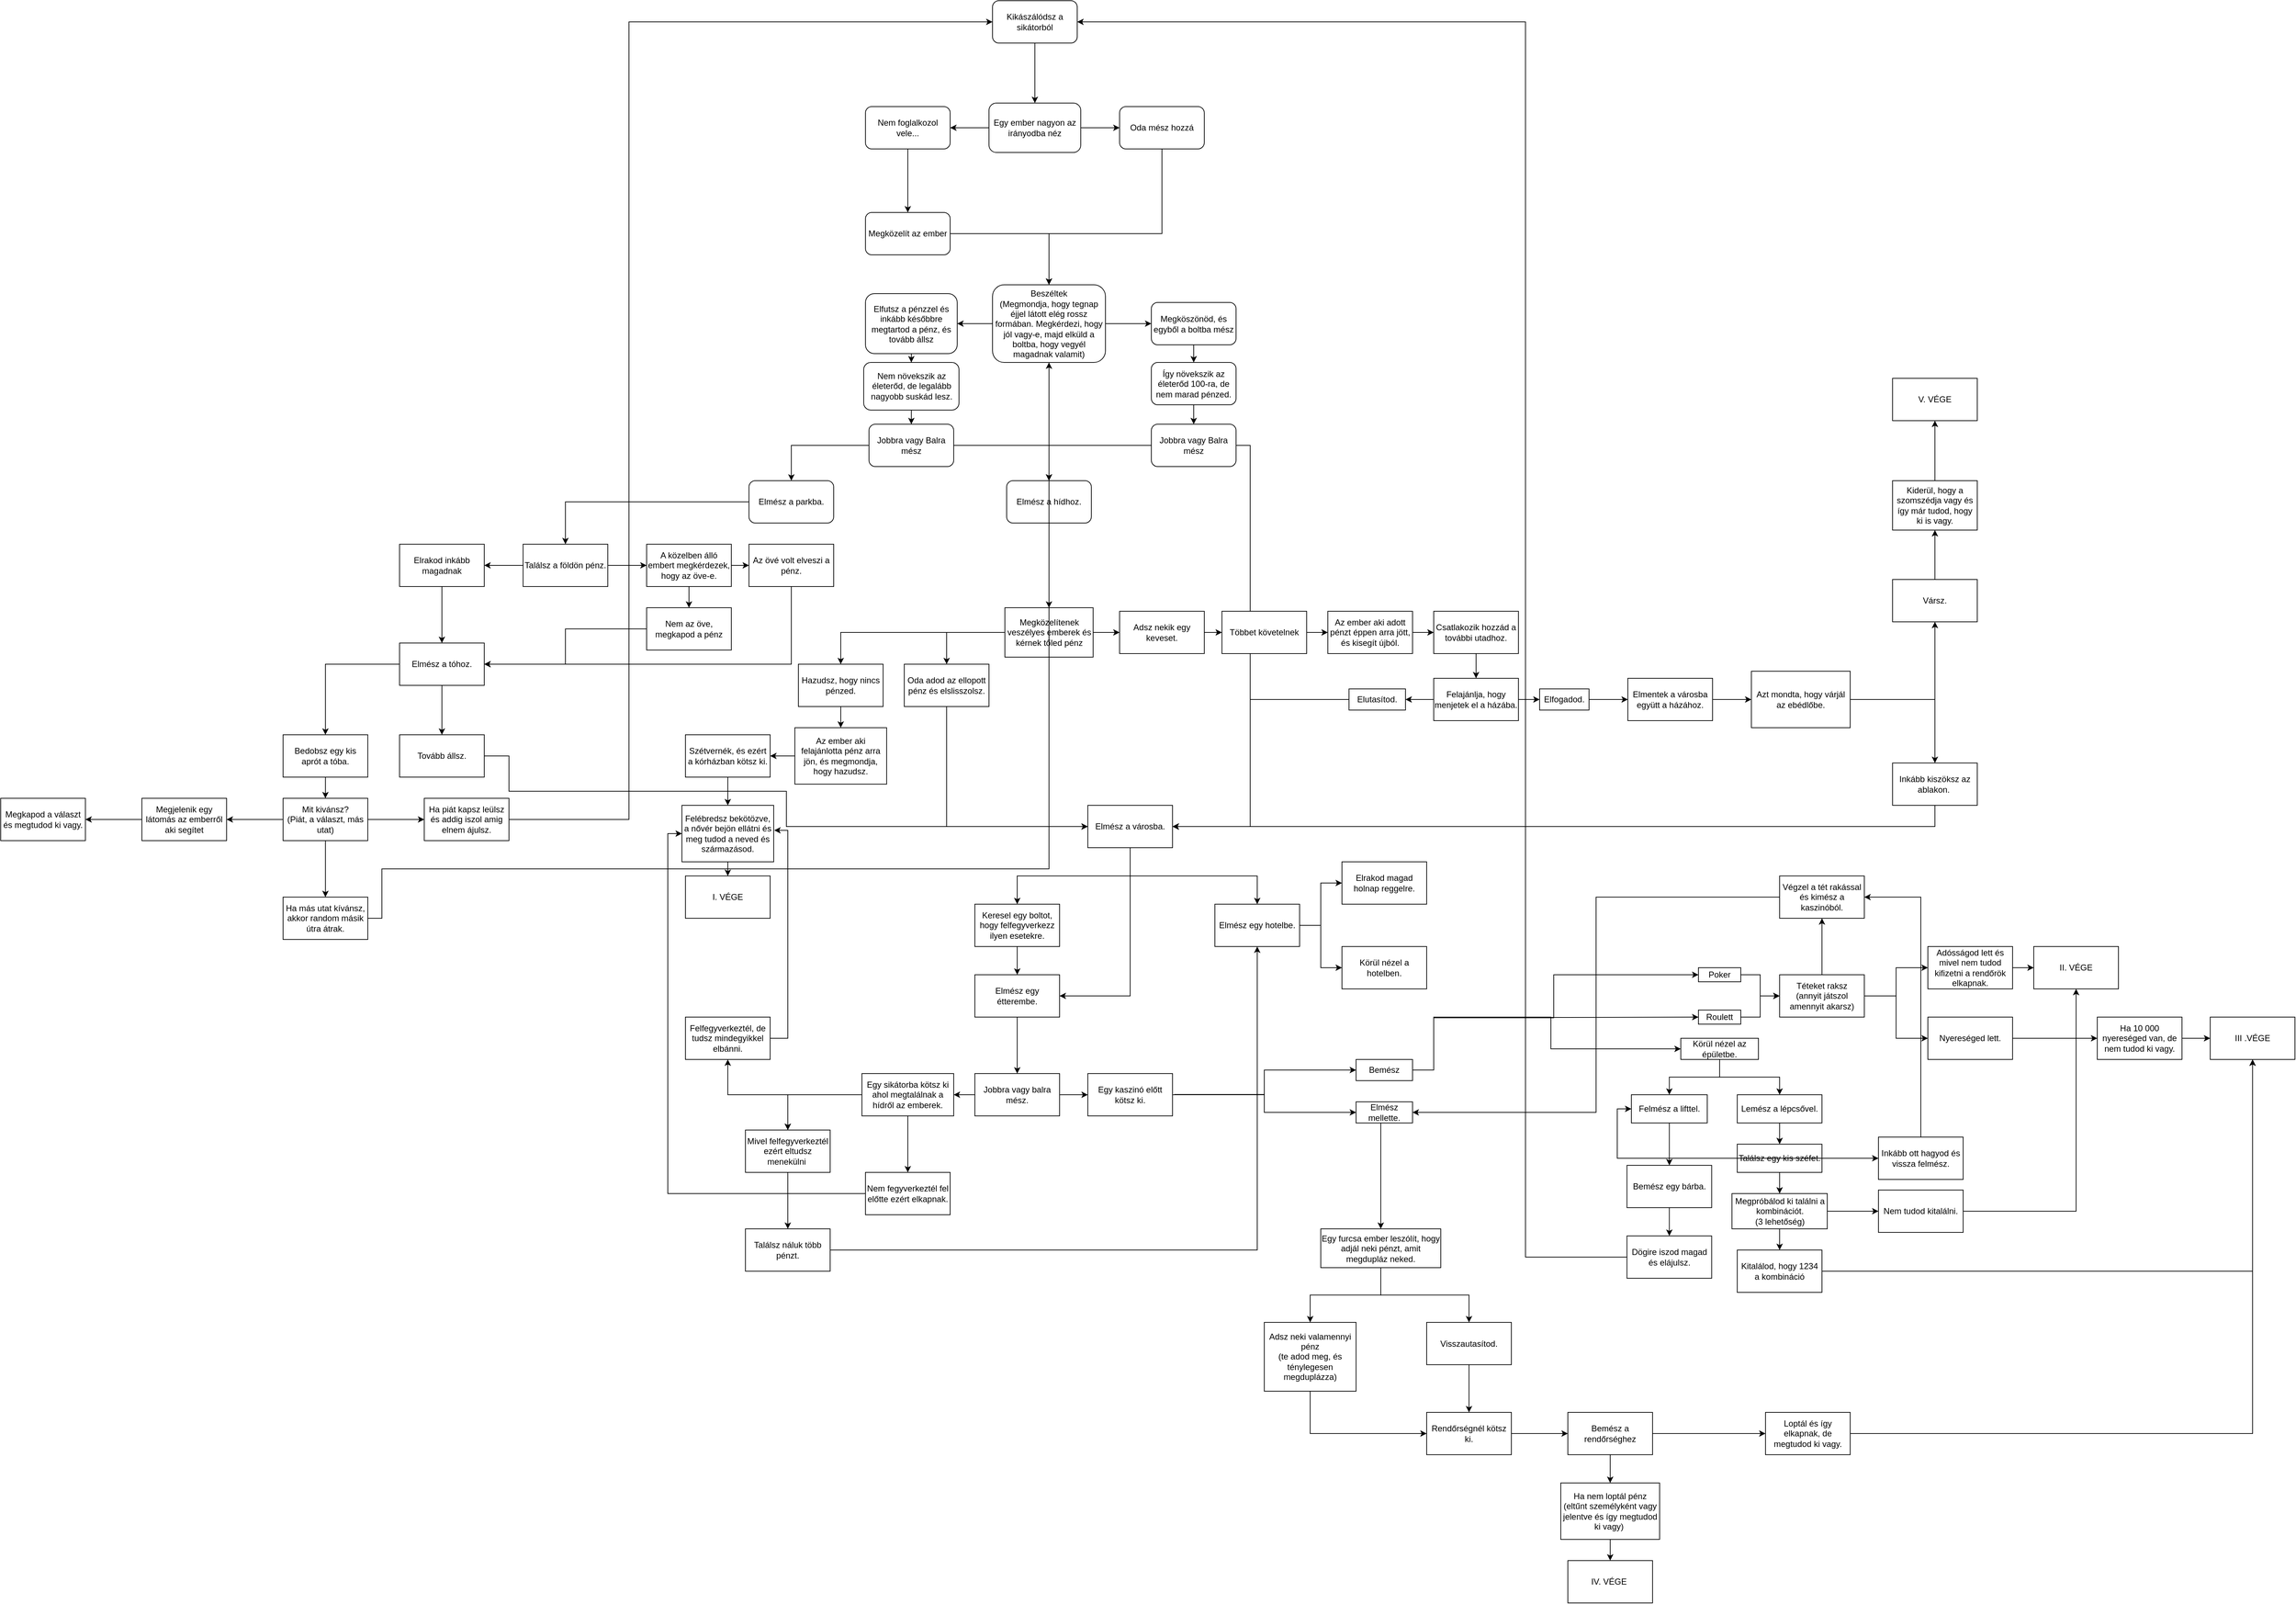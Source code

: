 <mxfile version="22.0.5" type="device">
  <diagram name="1 oldal" id="aO040an8WPxSiDpJnwPP">
    <mxGraphModel dx="2358" dy="975" grid="1" gridSize="10" guides="1" tooltips="1" connect="1" arrows="1" fold="1" page="1" pageScale="1" pageWidth="10000" pageHeight="10000" math="0" shadow="0">
      <root>
        <mxCell id="0" />
        <mxCell id="1" parent="0" />
        <mxCell id="iGLvWWdYhNniaDWui6tA-7" value="" style="edgeStyle=orthogonalEdgeStyle;rounded=0;orthogonalLoop=1;jettySize=auto;html=1;" parent="1" source="iGLvWWdYhNniaDWui6tA-1" target="iGLvWWdYhNniaDWui6tA-6" edge="1">
          <mxGeometry relative="1" as="geometry" />
        </mxCell>
        <mxCell id="iGLvWWdYhNniaDWui6tA-1" value="Kikászálódsz a sikátorból" style="rounded=1;whiteSpace=wrap;html=1;" parent="1" vertex="1">
          <mxGeometry x="2395" y="80" width="120" height="60" as="geometry" />
        </mxCell>
        <mxCell id="iGLvWWdYhNniaDWui6tA-9" value="" style="edgeStyle=orthogonalEdgeStyle;rounded=0;orthogonalLoop=1;jettySize=auto;html=1;" parent="1" source="iGLvWWdYhNniaDWui6tA-6" target="iGLvWWdYhNniaDWui6tA-8" edge="1">
          <mxGeometry relative="1" as="geometry" />
        </mxCell>
        <mxCell id="iGLvWWdYhNniaDWui6tA-11" value="" style="edgeStyle=orthogonalEdgeStyle;rounded=0;orthogonalLoop=1;jettySize=auto;html=1;" parent="1" source="iGLvWWdYhNniaDWui6tA-6" target="iGLvWWdYhNniaDWui6tA-10" edge="1">
          <mxGeometry relative="1" as="geometry" />
        </mxCell>
        <mxCell id="iGLvWWdYhNniaDWui6tA-6" value="Egy ember nagyon az irányodba néz" style="rounded=1;whiteSpace=wrap;html=1;" parent="1" vertex="1">
          <mxGeometry x="2390" y="225" width="130" height="70" as="geometry" />
        </mxCell>
        <mxCell id="iGLvWWdYhNniaDWui6tA-17" value="" style="edgeStyle=orthogonalEdgeStyle;rounded=0;orthogonalLoop=1;jettySize=auto;html=1;exitX=0.5;exitY=1;exitDx=0;exitDy=0;" parent="1" source="iGLvWWdYhNniaDWui6tA-8" target="iGLvWWdYhNniaDWui6tA-12" edge="1">
          <mxGeometry relative="1" as="geometry">
            <Array as="points">
              <mxPoint x="2635" y="410" />
              <mxPoint x="2475" y="410" />
            </Array>
          </mxGeometry>
        </mxCell>
        <mxCell id="iGLvWWdYhNniaDWui6tA-8" value="Oda mész hozzá" style="rounded=1;whiteSpace=wrap;html=1;" parent="1" vertex="1">
          <mxGeometry x="2575" y="230" width="120" height="60" as="geometry" />
        </mxCell>
        <mxCell id="iGLvWWdYhNniaDWui6tA-16" value="" style="edgeStyle=orthogonalEdgeStyle;rounded=0;orthogonalLoop=1;jettySize=auto;html=1;" parent="1" source="iGLvWWdYhNniaDWui6tA-10" target="iGLvWWdYhNniaDWui6tA-15" edge="1">
          <mxGeometry relative="1" as="geometry" />
        </mxCell>
        <mxCell id="iGLvWWdYhNniaDWui6tA-10" value="Nem foglalkozol vele..." style="rounded=1;whiteSpace=wrap;html=1;" parent="1" vertex="1">
          <mxGeometry x="2215" y="230" width="120" height="60" as="geometry" />
        </mxCell>
        <mxCell id="iGLvWWdYhNniaDWui6tA-21" value="" style="edgeStyle=orthogonalEdgeStyle;rounded=0;orthogonalLoop=1;jettySize=auto;html=1;" parent="1" source="iGLvWWdYhNniaDWui6tA-12" target="iGLvWWdYhNniaDWui6tA-20" edge="1">
          <mxGeometry relative="1" as="geometry" />
        </mxCell>
        <mxCell id="iGLvWWdYhNniaDWui6tA-23" value="" style="edgeStyle=orthogonalEdgeStyle;rounded=0;orthogonalLoop=1;jettySize=auto;html=1;" parent="1" source="iGLvWWdYhNniaDWui6tA-12" target="iGLvWWdYhNniaDWui6tA-22" edge="1">
          <mxGeometry relative="1" as="geometry" />
        </mxCell>
        <mxCell id="iGLvWWdYhNniaDWui6tA-12" value="Beszéltek&lt;br&gt;(Megmondja, hogy tegnap éjjel látott elég rossz formában. Megkérdezi, hogy jól vagy-e, majd elküld a boltba, hogy vegyél magadnak valamit)" style="rounded=1;whiteSpace=wrap;html=1;" parent="1" vertex="1">
          <mxGeometry x="2395" y="482.5" width="160" height="110" as="geometry" />
        </mxCell>
        <mxCell id="iGLvWWdYhNniaDWui6tA-18" style="edgeStyle=orthogonalEdgeStyle;rounded=0;orthogonalLoop=1;jettySize=auto;html=1;entryX=0.5;entryY=0;entryDx=0;entryDy=0;" parent="1" source="iGLvWWdYhNniaDWui6tA-15" target="iGLvWWdYhNniaDWui6tA-12" edge="1">
          <mxGeometry relative="1" as="geometry" />
        </mxCell>
        <mxCell id="iGLvWWdYhNniaDWui6tA-15" value="Megközelít az ember" style="rounded=1;whiteSpace=wrap;html=1;" parent="1" vertex="1">
          <mxGeometry x="2215" y="380" width="120" height="60" as="geometry" />
        </mxCell>
        <mxCell id="iGLvWWdYhNniaDWui6tA-25" value="" style="edgeStyle=orthogonalEdgeStyle;rounded=0;orthogonalLoop=1;jettySize=auto;html=1;" parent="1" source="iGLvWWdYhNniaDWui6tA-20" target="iGLvWWdYhNniaDWui6tA-24" edge="1">
          <mxGeometry relative="1" as="geometry" />
        </mxCell>
        <mxCell id="iGLvWWdYhNniaDWui6tA-20" value="Megköszönöd, és egyből a boltba mész" style="whiteSpace=wrap;html=1;rounded=1;" parent="1" vertex="1">
          <mxGeometry x="2620" y="507.5" width="120" height="60" as="geometry" />
        </mxCell>
        <mxCell id="iGLvWWdYhNniaDWui6tA-29" value="" style="edgeStyle=orthogonalEdgeStyle;rounded=0;orthogonalLoop=1;jettySize=auto;html=1;" parent="1" source="iGLvWWdYhNniaDWui6tA-22" target="iGLvWWdYhNniaDWui6tA-28" edge="1">
          <mxGeometry relative="1" as="geometry" />
        </mxCell>
        <mxCell id="iGLvWWdYhNniaDWui6tA-22" value="Elfutsz a pénzzel és inkább későbbre megtartod a pénz, és tovább állsz" style="whiteSpace=wrap;html=1;rounded=1;" parent="1" vertex="1">
          <mxGeometry x="2215" y="495" width="130" height="85" as="geometry" />
        </mxCell>
        <mxCell id="iGLvWWdYhNniaDWui6tA-33" value="" style="edgeStyle=orthogonalEdgeStyle;rounded=0;orthogonalLoop=1;jettySize=auto;html=1;exitX=0;exitY=0.5;exitDx=0;exitDy=0;" parent="1" source="iGLvWWdYhNniaDWui6tA-61" target="iGLvWWdYhNniaDWui6tA-55" edge="1">
          <mxGeometry relative="1" as="geometry">
            <mxPoint x="2665.0" y="775" as="targetPoint" />
          </mxGeometry>
        </mxCell>
        <mxCell id="iGLvWWdYhNniaDWui6tA-60" value="" style="edgeStyle=orthogonalEdgeStyle;rounded=0;orthogonalLoop=1;jettySize=auto;html=1;exitX=1;exitY=0.5;exitDx=0;exitDy=0;entryX=1;entryY=0.5;entryDx=0;entryDy=0;" parent="1" source="iGLvWWdYhNniaDWui6tA-61" target="iGLvWWdYhNniaDWui6tA-80" edge="1">
          <mxGeometry relative="1" as="geometry">
            <mxPoint x="2860" y="760" as="targetPoint" />
          </mxGeometry>
        </mxCell>
        <mxCell id="iGLvWWdYhNniaDWui6tA-62" value="" style="edgeStyle=orthogonalEdgeStyle;rounded=0;orthogonalLoop=1;jettySize=auto;html=1;" parent="1" source="iGLvWWdYhNniaDWui6tA-24" target="iGLvWWdYhNniaDWui6tA-61" edge="1">
          <mxGeometry relative="1" as="geometry" />
        </mxCell>
        <mxCell id="iGLvWWdYhNniaDWui6tA-24" value="Így növekszik az életerőd 100-ra, de nem marad pénzed." style="whiteSpace=wrap;html=1;rounded=1;" parent="1" vertex="1">
          <mxGeometry x="2620" y="592.5" width="120" height="60" as="geometry" />
        </mxCell>
        <mxCell id="iGLvWWdYhNniaDWui6tA-46" value="" style="edgeStyle=orthogonalEdgeStyle;rounded=0;orthogonalLoop=1;jettySize=auto;html=1;exitX=0;exitY=0.5;exitDx=0;exitDy=0;" parent="1" source="iGLvWWdYhNniaDWui6tA-63" target="iGLvWWdYhNniaDWui6tA-45" edge="1">
          <mxGeometry relative="1" as="geometry" />
        </mxCell>
        <mxCell id="iGLvWWdYhNniaDWui6tA-56" value="" style="edgeStyle=orthogonalEdgeStyle;rounded=0;orthogonalLoop=1;jettySize=auto;html=1;exitX=1;exitY=0.5;exitDx=0;exitDy=0;" parent="1" source="iGLvWWdYhNniaDWui6tA-63" target="iGLvWWdYhNniaDWui6tA-55" edge="1">
          <mxGeometry relative="1" as="geometry" />
        </mxCell>
        <mxCell id="iGLvWWdYhNniaDWui6tA-64" value="" style="edgeStyle=orthogonalEdgeStyle;rounded=0;orthogonalLoop=1;jettySize=auto;html=1;" parent="1" source="iGLvWWdYhNniaDWui6tA-28" target="iGLvWWdYhNniaDWui6tA-63" edge="1">
          <mxGeometry relative="1" as="geometry" />
        </mxCell>
        <mxCell id="iGLvWWdYhNniaDWui6tA-28" value="Nem növekszik az életerőd, de legalább nagyobb suskád lesz." style="whiteSpace=wrap;html=1;rounded=1;" parent="1" vertex="1">
          <mxGeometry x="2212.5" y="592.5" width="135" height="67.5" as="geometry" />
        </mxCell>
        <mxCell id="iGLvWWdYhNniaDWui6tA-39" value="" style="edgeStyle=orthogonalEdgeStyle;rounded=0;orthogonalLoop=1;jettySize=auto;html=1;" parent="1" source="iGLvWWdYhNniaDWui6tA-36" target="iGLvWWdYhNniaDWui6tA-38" edge="1">
          <mxGeometry relative="1" as="geometry" />
        </mxCell>
        <mxCell id="iGLvWWdYhNniaDWui6tA-41" value="" style="edgeStyle=orthogonalEdgeStyle;rounded=0;orthogonalLoop=1;jettySize=auto;html=1;" parent="1" source="iGLvWWdYhNniaDWui6tA-36" target="iGLvWWdYhNniaDWui6tA-40" edge="1">
          <mxGeometry relative="1" as="geometry" />
        </mxCell>
        <mxCell id="iGLvWWdYhNniaDWui6tA-36" value="Találsz a földön pénz." style="rounded=0;whiteSpace=wrap;html=1;" parent="1" vertex="1">
          <mxGeometry x="1730" y="850" width="120" height="60" as="geometry" />
        </mxCell>
        <mxCell id="iGLvWWdYhNniaDWui6tA-50" value="" style="edgeStyle=orthogonalEdgeStyle;rounded=0;orthogonalLoop=1;jettySize=auto;html=1;" parent="1" source="iGLvWWdYhNniaDWui6tA-38" target="iGLvWWdYhNniaDWui6tA-49" edge="1">
          <mxGeometry relative="1" as="geometry" />
        </mxCell>
        <mxCell id="iGLvWWdYhNniaDWui6tA-52" value="" style="edgeStyle=orthogonalEdgeStyle;rounded=0;orthogonalLoop=1;jettySize=auto;html=1;" parent="1" source="iGLvWWdYhNniaDWui6tA-38" target="iGLvWWdYhNniaDWui6tA-51" edge="1">
          <mxGeometry relative="1" as="geometry" />
        </mxCell>
        <mxCell id="iGLvWWdYhNniaDWui6tA-38" value="A közelben álló embert megkérdezek, hogy az öve-e." style="rounded=0;whiteSpace=wrap;html=1;" parent="1" vertex="1">
          <mxGeometry x="1905" y="850" width="120" height="60" as="geometry" />
        </mxCell>
        <mxCell id="IY1WAJIcZyiLbwqata2a-6" value="" style="edgeStyle=orthogonalEdgeStyle;rounded=0;orthogonalLoop=1;jettySize=auto;html=1;" edge="1" parent="1" source="iGLvWWdYhNniaDWui6tA-40" target="IY1WAJIcZyiLbwqata2a-5">
          <mxGeometry relative="1" as="geometry" />
        </mxCell>
        <mxCell id="iGLvWWdYhNniaDWui6tA-40" value="Elrakod inkább magadnak" style="rounded=0;whiteSpace=wrap;html=1;" parent="1" vertex="1">
          <mxGeometry x="1555" y="850" width="120" height="60" as="geometry" />
        </mxCell>
        <mxCell id="IY1WAJIcZyiLbwqata2a-4" value="" style="edgeStyle=orthogonalEdgeStyle;rounded=0;orthogonalLoop=1;jettySize=auto;html=1;entryX=0.5;entryY=0;entryDx=0;entryDy=0;" edge="1" parent="1" source="iGLvWWdYhNniaDWui6tA-45" target="iGLvWWdYhNniaDWui6tA-36">
          <mxGeometry relative="1" as="geometry">
            <mxPoint x="1970" y="790" as="targetPoint" />
          </mxGeometry>
        </mxCell>
        <mxCell id="iGLvWWdYhNniaDWui6tA-45" value="Elmész a parkba." style="whiteSpace=wrap;html=1;rounded=1;" parent="1" vertex="1">
          <mxGeometry x="2050" y="760" width="120" height="60" as="geometry" />
        </mxCell>
        <mxCell id="IY1WAJIcZyiLbwqata2a-9" value="" style="edgeStyle=orthogonalEdgeStyle;rounded=0;orthogonalLoop=1;jettySize=auto;html=1;" edge="1" parent="1" source="iGLvWWdYhNniaDWui6tA-49" target="IY1WAJIcZyiLbwqata2a-5">
          <mxGeometry relative="1" as="geometry">
            <mxPoint x="1825" y="970.0" as="targetPoint" />
          </mxGeometry>
        </mxCell>
        <mxCell id="iGLvWWdYhNniaDWui6tA-49" value="Nem az öve, megkapod a pénz" style="whiteSpace=wrap;html=1;rounded=0;" parent="1" vertex="1">
          <mxGeometry x="1905" y="940" width="120" height="60" as="geometry" />
        </mxCell>
        <mxCell id="IY1WAJIcZyiLbwqata2a-7" value="" style="edgeStyle=orthogonalEdgeStyle;rounded=0;orthogonalLoop=1;jettySize=auto;html=1;entryX=1;entryY=0.5;entryDx=0;entryDy=0;" edge="1" parent="1" source="iGLvWWdYhNniaDWui6tA-51" target="IY1WAJIcZyiLbwqata2a-5">
          <mxGeometry relative="1" as="geometry">
            <Array as="points">
              <mxPoint x="2110" y="1020" />
            </Array>
          </mxGeometry>
        </mxCell>
        <mxCell id="iGLvWWdYhNniaDWui6tA-51" value="Az övé volt elveszi a pénz." style="whiteSpace=wrap;html=1;rounded=0;" parent="1" vertex="1">
          <mxGeometry x="2050" y="850" width="120" height="60" as="geometry" />
        </mxCell>
        <mxCell id="iGLvWWdYhNniaDWui6tA-55" value="Elmész a hídhoz." style="whiteSpace=wrap;html=1;rounded=1;" parent="1" vertex="1">
          <mxGeometry x="2415" y="760" width="120" height="60" as="geometry" />
        </mxCell>
        <mxCell id="iGLvWWdYhNniaDWui6tA-61" value="Jobbra vagy Balra mész" style="whiteSpace=wrap;html=1;rounded=1;" parent="1" vertex="1">
          <mxGeometry x="2620" y="680" width="120" height="60" as="geometry" />
        </mxCell>
        <mxCell id="iGLvWWdYhNniaDWui6tA-63" value="Jobbra vagy Balra mész" style="whiteSpace=wrap;html=1;rounded=1;" parent="1" vertex="1">
          <mxGeometry x="2220" y="680" width="120" height="60" as="geometry" />
        </mxCell>
        <mxCell id="iGLvWWdYhNniaDWui6tA-69" value="" style="edgeStyle=orthogonalEdgeStyle;rounded=0;orthogonalLoop=1;jettySize=auto;html=1;exitX=0.5;exitY=1;exitDx=0;exitDy=0;" parent="1" source="iGLvWWdYhNniaDWui6tA-55" target="iGLvWWdYhNniaDWui6tA-68" edge="1">
          <mxGeometry relative="1" as="geometry">
            <mxPoint x="2475.0" y="900" as="sourcePoint" />
          </mxGeometry>
        </mxCell>
        <mxCell id="iGLvWWdYhNniaDWui6tA-71" value="" style="edgeStyle=orthogonalEdgeStyle;rounded=0;orthogonalLoop=1;jettySize=auto;html=1;" parent="1" source="iGLvWWdYhNniaDWui6tA-68" target="iGLvWWdYhNniaDWui6tA-70" edge="1">
          <mxGeometry relative="1" as="geometry" />
        </mxCell>
        <mxCell id="iGLvWWdYhNniaDWui6tA-73" value="" style="edgeStyle=orthogonalEdgeStyle;rounded=0;orthogonalLoop=1;jettySize=auto;html=1;" parent="1" source="iGLvWWdYhNniaDWui6tA-68" target="iGLvWWdYhNniaDWui6tA-72" edge="1">
          <mxGeometry relative="1" as="geometry" />
        </mxCell>
        <mxCell id="iGLvWWdYhNniaDWui6tA-68" value="Megközelítenek veszélyes emberek és kérnek tőled pénz" style="whiteSpace=wrap;html=1;" parent="1" vertex="1">
          <mxGeometry x="2412.5" y="940" width="125" height="70" as="geometry" />
        </mxCell>
        <mxCell id="iGLvWWdYhNniaDWui6tA-77" value="" style="edgeStyle=orthogonalEdgeStyle;rounded=0;orthogonalLoop=1;jettySize=auto;html=1;" parent="1" source="iGLvWWdYhNniaDWui6tA-70" target="iGLvWWdYhNniaDWui6tA-76" edge="1">
          <mxGeometry relative="1" as="geometry" />
        </mxCell>
        <mxCell id="iGLvWWdYhNniaDWui6tA-70" value="Hazudsz, hogy nincs pénzed." style="whiteSpace=wrap;html=1;" parent="1" vertex="1">
          <mxGeometry x="2120" y="1020" width="120" height="60" as="geometry" />
        </mxCell>
        <mxCell id="iGLvWWdYhNniaDWui6tA-83" value="" style="edgeStyle=orthogonalEdgeStyle;rounded=0;orthogonalLoop=1;jettySize=auto;html=1;" parent="1" source="iGLvWWdYhNniaDWui6tA-72" target="iGLvWWdYhNniaDWui6tA-82" edge="1">
          <mxGeometry relative="1" as="geometry" />
        </mxCell>
        <mxCell id="iGLvWWdYhNniaDWui6tA-72" value="Adsz nekik egy keveset." style="whiteSpace=wrap;html=1;" parent="1" vertex="1">
          <mxGeometry x="2575" y="945" width="120" height="60" as="geometry" />
        </mxCell>
        <mxCell id="iGLvWWdYhNniaDWui6tA-74" value="" style="edgeStyle=orthogonalEdgeStyle;rounded=0;orthogonalLoop=1;jettySize=auto;html=1;exitX=0;exitY=0.5;exitDx=0;exitDy=0;" parent="1" source="iGLvWWdYhNniaDWui6tA-68" target="iGLvWWdYhNniaDWui6tA-75" edge="1">
          <mxGeometry relative="1" as="geometry">
            <mxPoint x="2425" y="980" as="sourcePoint" />
            <mxPoint x="2360" y="1030" as="targetPoint" />
          </mxGeometry>
        </mxCell>
        <mxCell id="iGLvWWdYhNniaDWui6tA-81" value="" style="edgeStyle=orthogonalEdgeStyle;rounded=0;orthogonalLoop=1;jettySize=auto;html=1;exitX=0.5;exitY=1;exitDx=0;exitDy=0;entryX=0;entryY=0.5;entryDx=0;entryDy=0;" parent="1" source="iGLvWWdYhNniaDWui6tA-75" target="iGLvWWdYhNniaDWui6tA-80" edge="1">
          <mxGeometry relative="1" as="geometry" />
        </mxCell>
        <mxCell id="iGLvWWdYhNniaDWui6tA-75" value="Oda adod az ellopott pénz és elslisszolsz." style="whiteSpace=wrap;html=1;" parent="1" vertex="1">
          <mxGeometry x="2270" y="1020" width="120" height="60" as="geometry" />
        </mxCell>
        <mxCell id="iGLvWWdYhNniaDWui6tA-79" value="" style="edgeStyle=orthogonalEdgeStyle;rounded=0;orthogonalLoop=1;jettySize=auto;html=1;" parent="1" source="iGLvWWdYhNniaDWui6tA-76" target="iGLvWWdYhNniaDWui6tA-78" edge="1">
          <mxGeometry relative="1" as="geometry" />
        </mxCell>
        <mxCell id="iGLvWWdYhNniaDWui6tA-76" value="Az ember aki felajánlotta pénz arra jön, és megmondja, hogy hazudsz." style="whiteSpace=wrap;html=1;" parent="1" vertex="1">
          <mxGeometry x="2115" y="1110" width="130" height="80" as="geometry" />
        </mxCell>
        <mxCell id="iGLvWWdYhNniaDWui6tA-99" value="" style="edgeStyle=orthogonalEdgeStyle;rounded=0;orthogonalLoop=1;jettySize=auto;html=1;" parent="1" source="iGLvWWdYhNniaDWui6tA-78" target="iGLvWWdYhNniaDWui6tA-98" edge="1">
          <mxGeometry relative="1" as="geometry" />
        </mxCell>
        <mxCell id="iGLvWWdYhNniaDWui6tA-78" value="Szétvernék, és ezért a kórházban kötsz ki." style="whiteSpace=wrap;html=1;" parent="1" vertex="1">
          <mxGeometry x="1960" y="1120" width="120" height="60" as="geometry" />
        </mxCell>
        <mxCell id="iGLvWWdYhNniaDWui6tA-103" value="" style="edgeStyle=orthogonalEdgeStyle;rounded=0;orthogonalLoop=1;jettySize=auto;html=1;exitX=0.5;exitY=1;exitDx=0;exitDy=0;" parent="1" source="iGLvWWdYhNniaDWui6tA-80" target="iGLvWWdYhNniaDWui6tA-102" edge="1">
          <mxGeometry relative="1" as="geometry" />
        </mxCell>
        <mxCell id="iGLvWWdYhNniaDWui6tA-119" value="" style="edgeStyle=orthogonalEdgeStyle;rounded=0;orthogonalLoop=1;jettySize=auto;html=1;entryX=1;entryY=0.5;entryDx=0;entryDy=0;exitX=0.5;exitY=1;exitDx=0;exitDy=0;" parent="1" source="iGLvWWdYhNniaDWui6tA-80" target="iGLvWWdYhNniaDWui6tA-109" edge="1">
          <mxGeometry relative="1" as="geometry">
            <mxPoint x="2590" y="1360" as="targetPoint" />
          </mxGeometry>
        </mxCell>
        <mxCell id="iGLvWWdYhNniaDWui6tA-80" value="Elmész a városba." style="whiteSpace=wrap;html=1;" parent="1" vertex="1">
          <mxGeometry x="2530" y="1220" width="120" height="60" as="geometry" />
        </mxCell>
        <mxCell id="iGLvWWdYhNniaDWui6tA-85" value="" style="edgeStyle=orthogonalEdgeStyle;rounded=0;orthogonalLoop=1;jettySize=auto;html=1;" parent="1" source="iGLvWWdYhNniaDWui6tA-82" target="iGLvWWdYhNniaDWui6tA-84" edge="1">
          <mxGeometry relative="1" as="geometry" />
        </mxCell>
        <mxCell id="iGLvWWdYhNniaDWui6tA-82" value="Többet követelnek" style="whiteSpace=wrap;html=1;" parent="1" vertex="1">
          <mxGeometry x="2720" y="945" width="120" height="60" as="geometry" />
        </mxCell>
        <mxCell id="iGLvWWdYhNniaDWui6tA-87" value="" style="edgeStyle=orthogonalEdgeStyle;rounded=0;orthogonalLoop=1;jettySize=auto;html=1;" parent="1" source="iGLvWWdYhNniaDWui6tA-84" target="iGLvWWdYhNniaDWui6tA-86" edge="1">
          <mxGeometry relative="1" as="geometry" />
        </mxCell>
        <mxCell id="iGLvWWdYhNniaDWui6tA-84" value="Az ember aki adott pénzt éppen arra jött, és kisegít újból." style="whiteSpace=wrap;html=1;" parent="1" vertex="1">
          <mxGeometry x="2870" y="945" width="120" height="60" as="geometry" />
        </mxCell>
        <mxCell id="iGLvWWdYhNniaDWui6tA-89" value="" style="edgeStyle=orthogonalEdgeStyle;rounded=0;orthogonalLoop=1;jettySize=auto;html=1;" parent="1" source="iGLvWWdYhNniaDWui6tA-86" target="iGLvWWdYhNniaDWui6tA-88" edge="1">
          <mxGeometry relative="1" as="geometry" />
        </mxCell>
        <mxCell id="iGLvWWdYhNniaDWui6tA-86" value="Csatlakozik hozzád a további utadhoz." style="whiteSpace=wrap;html=1;" parent="1" vertex="1">
          <mxGeometry x="3020" y="945" width="120" height="60" as="geometry" />
        </mxCell>
        <mxCell id="iGLvWWdYhNniaDWui6tA-91" value="" style="edgeStyle=orthogonalEdgeStyle;rounded=0;orthogonalLoop=1;jettySize=auto;html=1;" parent="1" source="iGLvWWdYhNniaDWui6tA-88" target="iGLvWWdYhNniaDWui6tA-90" edge="1">
          <mxGeometry relative="1" as="geometry" />
        </mxCell>
        <mxCell id="iGLvWWdYhNniaDWui6tA-93" value="" style="edgeStyle=orthogonalEdgeStyle;rounded=0;orthogonalLoop=1;jettySize=auto;html=1;" parent="1" source="iGLvWWdYhNniaDWui6tA-88" target="iGLvWWdYhNniaDWui6tA-92" edge="1">
          <mxGeometry relative="1" as="geometry" />
        </mxCell>
        <mxCell id="iGLvWWdYhNniaDWui6tA-88" value="Felajánlja, hogy menjetek el a házába." style="whiteSpace=wrap;html=1;" parent="1" vertex="1">
          <mxGeometry x="3020" y="1040" width="120" height="60" as="geometry" />
        </mxCell>
        <mxCell id="iGLvWWdYhNniaDWui6tA-95" value="" style="edgeStyle=orthogonalEdgeStyle;rounded=0;orthogonalLoop=1;jettySize=auto;html=1;entryX=1;entryY=0.5;entryDx=0;entryDy=0;" parent="1" source="iGLvWWdYhNniaDWui6tA-90" target="iGLvWWdYhNniaDWui6tA-80" edge="1">
          <mxGeometry relative="1" as="geometry">
            <mxPoint x="2940.0" y="1150" as="targetPoint" />
            <Array as="points">
              <mxPoint x="2760" y="1070" />
              <mxPoint x="2760" y="1250" />
            </Array>
          </mxGeometry>
        </mxCell>
        <mxCell id="iGLvWWdYhNniaDWui6tA-90" value="Elutasítod." style="whiteSpace=wrap;html=1;" parent="1" vertex="1">
          <mxGeometry x="2900" y="1055" width="80" height="30" as="geometry" />
        </mxCell>
        <mxCell id="iGLvWWdYhNniaDWui6tA-97" value="" style="edgeStyle=orthogonalEdgeStyle;rounded=0;orthogonalLoop=1;jettySize=auto;html=1;" parent="1" source="iGLvWWdYhNniaDWui6tA-92" target="iGLvWWdYhNniaDWui6tA-96" edge="1">
          <mxGeometry relative="1" as="geometry" />
        </mxCell>
        <mxCell id="iGLvWWdYhNniaDWui6tA-92" value="Elfogadod." style="whiteSpace=wrap;html=1;" parent="1" vertex="1">
          <mxGeometry x="3170" y="1055" width="70" height="30" as="geometry" />
        </mxCell>
        <mxCell id="IY1WAJIcZyiLbwqata2a-2" value="" style="edgeStyle=orthogonalEdgeStyle;rounded=0;orthogonalLoop=1;jettySize=auto;html=1;entryX=0;entryY=0.5;entryDx=0;entryDy=0;" edge="1" parent="1" source="iGLvWWdYhNniaDWui6tA-96" target="IY1WAJIcZyiLbwqata2a-1">
          <mxGeometry relative="1" as="geometry" />
        </mxCell>
        <mxCell id="iGLvWWdYhNniaDWui6tA-96" value="Elmentek a városba együtt a házához." style="whiteSpace=wrap;html=1;" parent="1" vertex="1">
          <mxGeometry x="3295" y="1040" width="120" height="60" as="geometry" />
        </mxCell>
        <mxCell id="iGLvWWdYhNniaDWui6tA-101" value="" style="edgeStyle=orthogonalEdgeStyle;rounded=0;orthogonalLoop=1;jettySize=auto;html=1;" parent="1" source="iGLvWWdYhNniaDWui6tA-98" target="iGLvWWdYhNniaDWui6tA-100" edge="1">
          <mxGeometry relative="1" as="geometry" />
        </mxCell>
        <mxCell id="iGLvWWdYhNniaDWui6tA-98" value="Felébredsz bekötözve, a nővér bejön ellátni és meg tudod a neved és származásod." style="whiteSpace=wrap;html=1;" parent="1" vertex="1">
          <mxGeometry x="1955" y="1220" width="130" height="80" as="geometry" />
        </mxCell>
        <mxCell id="iGLvWWdYhNniaDWui6tA-100" value="I. VÉGE" style="whiteSpace=wrap;html=1;" parent="1" vertex="1">
          <mxGeometry x="1960" y="1320" width="120" height="60" as="geometry" />
        </mxCell>
        <mxCell id="iGLvWWdYhNniaDWui6tA-117" value="" style="edgeStyle=orthogonalEdgeStyle;rounded=0;orthogonalLoop=1;jettySize=auto;html=1;" parent="1" source="iGLvWWdYhNniaDWui6tA-102" target="iGLvWWdYhNniaDWui6tA-109" edge="1">
          <mxGeometry relative="1" as="geometry" />
        </mxCell>
        <mxCell id="iGLvWWdYhNniaDWui6tA-102" value="Keresel egy boltot, hogy felfegyverkezz ilyen esetekre." style="whiteSpace=wrap;html=1;" parent="1" vertex="1">
          <mxGeometry x="2370" y="1360" width="120" height="60" as="geometry" />
        </mxCell>
        <mxCell id="iGLvWWdYhNniaDWui6tA-114" value="" style="edgeStyle=orthogonalEdgeStyle;rounded=0;orthogonalLoop=1;jettySize=auto;html=1;" parent="1" source="iGLvWWdYhNniaDWui6tA-104" target="iGLvWWdYhNniaDWui6tA-113" edge="1">
          <mxGeometry relative="1" as="geometry" />
        </mxCell>
        <mxCell id="iGLvWWdYhNniaDWui6tA-104" value="Elmész egy hotelbe." style="whiteSpace=wrap;html=1;" parent="1" vertex="1">
          <mxGeometry x="2710" y="1360" width="120" height="60" as="geometry" />
        </mxCell>
        <mxCell id="iGLvWWdYhNniaDWui6tA-107" value="" style="edgeStyle=orthogonalEdgeStyle;rounded=0;orthogonalLoop=1;jettySize=auto;html=1;exitX=0.5;exitY=1;exitDx=0;exitDy=0;entryX=0.5;entryY=0;entryDx=0;entryDy=0;" parent="1" source="iGLvWWdYhNniaDWui6tA-80" target="iGLvWWdYhNniaDWui6tA-104" edge="1">
          <mxGeometry relative="1" as="geometry">
            <mxPoint x="2760" y="1320" as="sourcePoint" />
            <mxPoint x="2590" y="1400" as="targetPoint" />
          </mxGeometry>
        </mxCell>
        <mxCell id="iGLvWWdYhNniaDWui6tA-112" value="" style="edgeStyle=orthogonalEdgeStyle;rounded=0;orthogonalLoop=1;jettySize=auto;html=1;" parent="1" source="iGLvWWdYhNniaDWui6tA-109" target="iGLvWWdYhNniaDWui6tA-111" edge="1">
          <mxGeometry relative="1" as="geometry" />
        </mxCell>
        <mxCell id="iGLvWWdYhNniaDWui6tA-109" value="Elmész egy étterembe." style="whiteSpace=wrap;html=1;" parent="1" vertex="1">
          <mxGeometry x="2370" y="1460" width="120" height="60" as="geometry" />
        </mxCell>
        <mxCell id="iGLvWWdYhNniaDWui6tA-116" value="" style="edgeStyle=orthogonalEdgeStyle;rounded=0;orthogonalLoop=1;jettySize=auto;html=1;" parent="1" source="iGLvWWdYhNniaDWui6tA-111" target="iGLvWWdYhNniaDWui6tA-115" edge="1">
          <mxGeometry relative="1" as="geometry" />
        </mxCell>
        <mxCell id="iGLvWWdYhNniaDWui6tA-135" value="" style="edgeStyle=orthogonalEdgeStyle;rounded=0;orthogonalLoop=1;jettySize=auto;html=1;" parent="1" source="iGLvWWdYhNniaDWui6tA-111" target="iGLvWWdYhNniaDWui6tA-134" edge="1">
          <mxGeometry relative="1" as="geometry" />
        </mxCell>
        <mxCell id="iGLvWWdYhNniaDWui6tA-111" value="Jobbra vagy balra mész." style="whiteSpace=wrap;html=1;" parent="1" vertex="1">
          <mxGeometry x="2370" y="1600" width="120" height="60" as="geometry" />
        </mxCell>
        <mxCell id="iGLvWWdYhNniaDWui6tA-113" value="Elrakod magad holnap reggelre." style="whiteSpace=wrap;html=1;" parent="1" vertex="1">
          <mxGeometry x="2890" y="1300" width="120" height="60" as="geometry" />
        </mxCell>
        <mxCell id="iGLvWWdYhNniaDWui6tA-121" value="" style="edgeStyle=orthogonalEdgeStyle;rounded=0;orthogonalLoop=1;jettySize=auto;html=1;" parent="1" source="iGLvWWdYhNniaDWui6tA-115" target="iGLvWWdYhNniaDWui6tA-120" edge="1">
          <mxGeometry relative="1" as="geometry" />
        </mxCell>
        <mxCell id="iGLvWWdYhNniaDWui6tA-128" value="" style="edgeStyle=orthogonalEdgeStyle;rounded=0;orthogonalLoop=1;jettySize=auto;html=1;" parent="1" source="iGLvWWdYhNniaDWui6tA-115" target="iGLvWWdYhNniaDWui6tA-127" edge="1">
          <mxGeometry relative="1" as="geometry" />
        </mxCell>
        <mxCell id="iGLvWWdYhNniaDWui6tA-115" value="Egy sikátorba kötsz ki ahol megtalálnak a hídről az emberek." style="whiteSpace=wrap;html=1;" parent="1" vertex="1">
          <mxGeometry x="2210" y="1600" width="130" height="60" as="geometry" />
        </mxCell>
        <mxCell id="iGLvWWdYhNniaDWui6tA-131" value="" style="edgeStyle=orthogonalEdgeStyle;rounded=0;orthogonalLoop=1;jettySize=auto;html=1;" parent="1" source="iGLvWWdYhNniaDWui6tA-120" target="iGLvWWdYhNniaDWui6tA-130" edge="1">
          <mxGeometry relative="1" as="geometry" />
        </mxCell>
        <mxCell id="iGLvWWdYhNniaDWui6tA-120" value="Mivel felfegyverkeztél ezért eltudsz menekülni&amp;nbsp;" style="whiteSpace=wrap;html=1;" parent="1" vertex="1">
          <mxGeometry x="2045" y="1680" width="120" height="60" as="geometry" />
        </mxCell>
        <mxCell id="iGLvWWdYhNniaDWui6tA-122" value="" style="edgeStyle=orthogonalEdgeStyle;rounded=0;orthogonalLoop=1;jettySize=auto;html=1;exitX=0;exitY=0.5;exitDx=0;exitDy=0;entryX=0.5;entryY=1;entryDx=0;entryDy=0;" parent="1" source="iGLvWWdYhNniaDWui6tA-115" target="iGLvWWdYhNniaDWui6tA-123" edge="1">
          <mxGeometry relative="1" as="geometry">
            <mxPoint x="2210" y="1580" as="sourcePoint" />
            <mxPoint x="2110" y="1580" as="targetPoint" />
          </mxGeometry>
        </mxCell>
        <mxCell id="iGLvWWdYhNniaDWui6tA-124" value="" style="edgeStyle=orthogonalEdgeStyle;rounded=0;orthogonalLoop=1;jettySize=auto;html=1;exitX=0;exitY=0.5;exitDx=0;exitDy=0;" parent="1" source="iGLvWWdYhNniaDWui6tA-115" target="iGLvWWdYhNniaDWui6tA-120" edge="1">
          <mxGeometry relative="1" as="geometry" />
        </mxCell>
        <mxCell id="iGLvWWdYhNniaDWui6tA-126" value="" style="edgeStyle=orthogonalEdgeStyle;rounded=0;orthogonalLoop=1;jettySize=auto;html=1;entryX=1.006;entryY=0.442;entryDx=0;entryDy=0;entryPerimeter=0;" parent="1" source="iGLvWWdYhNniaDWui6tA-123" target="iGLvWWdYhNniaDWui6tA-98" edge="1">
          <mxGeometry relative="1" as="geometry">
            <mxPoint x="2010" y="1440" as="targetPoint" />
            <Array as="points">
              <mxPoint x="2105" y="1550" />
              <mxPoint x="2105" y="1255" />
            </Array>
          </mxGeometry>
        </mxCell>
        <mxCell id="iGLvWWdYhNniaDWui6tA-123" value="Felfegyverkeztél, de tudsz mindegyikkel elbánni." style="whiteSpace=wrap;html=1;" parent="1" vertex="1">
          <mxGeometry x="1960" y="1520" width="120" height="60" as="geometry" />
        </mxCell>
        <mxCell id="iGLvWWdYhNniaDWui6tA-129" value="" style="edgeStyle=orthogonalEdgeStyle;rounded=0;orthogonalLoop=1;jettySize=auto;html=1;entryX=0;entryY=0.5;entryDx=0;entryDy=0;" parent="1" source="iGLvWWdYhNniaDWui6tA-127" target="iGLvWWdYhNniaDWui6tA-98" edge="1">
          <mxGeometry relative="1" as="geometry" />
        </mxCell>
        <mxCell id="iGLvWWdYhNniaDWui6tA-127" value="Nem fegyverkeztél fel előtte ezért elkapnak." style="whiteSpace=wrap;html=1;" parent="1" vertex="1">
          <mxGeometry x="2215" y="1740" width="120" height="60" as="geometry" />
        </mxCell>
        <mxCell id="iGLvWWdYhNniaDWui6tA-133" value="" style="edgeStyle=orthogonalEdgeStyle;rounded=0;orthogonalLoop=1;jettySize=auto;html=1;entryX=0.5;entryY=1;entryDx=0;entryDy=0;" parent="1" source="iGLvWWdYhNniaDWui6tA-130" target="iGLvWWdYhNniaDWui6tA-104" edge="1">
          <mxGeometry relative="1" as="geometry">
            <mxPoint x="2710" y="1850" as="targetPoint" />
          </mxGeometry>
        </mxCell>
        <mxCell id="iGLvWWdYhNniaDWui6tA-130" value="Találsz náluk több pénzt." style="whiteSpace=wrap;html=1;" parent="1" vertex="1">
          <mxGeometry x="2045" y="1820" width="120" height="60" as="geometry" />
        </mxCell>
        <mxCell id="iGLvWWdYhNniaDWui6tA-139" value="" style="edgeStyle=orthogonalEdgeStyle;rounded=0;orthogonalLoop=1;jettySize=auto;html=1;" parent="1" source="iGLvWWdYhNniaDWui6tA-134" target="iGLvWWdYhNniaDWui6tA-138" edge="1">
          <mxGeometry relative="1" as="geometry">
            <Array as="points">
              <mxPoint x="2780" y="1630" />
              <mxPoint x="2780" y="1595" />
            </Array>
          </mxGeometry>
        </mxCell>
        <mxCell id="iGLvWWdYhNniaDWui6tA-134" value="Egy kaszinó előtt kötsz ki." style="whiteSpace=wrap;html=1;" parent="1" vertex="1">
          <mxGeometry x="2530" y="1600" width="120" height="60" as="geometry" />
        </mxCell>
        <mxCell id="iGLvWWdYhNniaDWui6tA-136" value="" style="edgeStyle=orthogonalEdgeStyle;rounded=0;orthogonalLoop=1;jettySize=auto;html=1;exitX=1;exitY=0.5;exitDx=0;exitDy=0;entryX=0;entryY=0.5;entryDx=0;entryDy=0;" parent="1" source="iGLvWWdYhNniaDWui6tA-104" target="iGLvWWdYhNniaDWui6tA-137" edge="1">
          <mxGeometry relative="1" as="geometry">
            <mxPoint x="2900" y="1450" as="sourcePoint" />
            <mxPoint x="2960" y="1460" as="targetPoint" />
          </mxGeometry>
        </mxCell>
        <mxCell id="iGLvWWdYhNniaDWui6tA-137" value="Körül nézel a hotelben." style="whiteSpace=wrap;html=1;" parent="1" vertex="1">
          <mxGeometry x="2890" y="1420" width="120" height="60" as="geometry" />
        </mxCell>
        <mxCell id="iGLvWWdYhNniaDWui6tA-150" value="" style="edgeStyle=orthogonalEdgeStyle;rounded=0;orthogonalLoop=1;jettySize=auto;html=1;entryX=0;entryY=0.5;entryDx=0;entryDy=0;" parent="1" target="iGLvWWdYhNniaDWui6tA-151" edge="1">
          <mxGeometry relative="1" as="geometry">
            <mxPoint x="3020" y="1520" as="sourcePoint" />
            <mxPoint x="3350" y="1525" as="targetPoint" />
            <Array as="points">
              <mxPoint x="3190" y="1521" />
              <mxPoint x="3190" y="1460" />
            </Array>
          </mxGeometry>
        </mxCell>
        <mxCell id="iGLvWWdYhNniaDWui6tA-138" value="Bemész" style="whiteSpace=wrap;html=1;" parent="1" vertex="1">
          <mxGeometry x="2910" y="1580" width="80" height="30" as="geometry" />
        </mxCell>
        <mxCell id="iGLvWWdYhNniaDWui6tA-140" value="" style="edgeStyle=orthogonalEdgeStyle;rounded=0;orthogonalLoop=1;jettySize=auto;html=1;entryX=0;entryY=0.5;entryDx=0;entryDy=0;" parent="1" target="iGLvWWdYhNniaDWui6tA-141" edge="1">
          <mxGeometry relative="1" as="geometry">
            <mxPoint x="2652.5" y="1629.58" as="sourcePoint" />
            <mxPoint x="2907.5" y="1629.58" as="targetPoint" />
            <Array as="points">
              <mxPoint x="2780" y="1630" />
              <mxPoint x="2780" y="1655" />
            </Array>
          </mxGeometry>
        </mxCell>
        <mxCell id="iGLvWWdYhNniaDWui6tA-199" value="" style="edgeStyle=orthogonalEdgeStyle;rounded=0;orthogonalLoop=1;jettySize=auto;html=1;entryX=0.5;entryY=0;entryDx=0;entryDy=0;" parent="1" source="iGLvWWdYhNniaDWui6tA-141" target="iGLvWWdYhNniaDWui6tA-144" edge="1">
          <mxGeometry relative="1" as="geometry">
            <mxPoint x="2950" y="1735" as="targetPoint" />
            <Array as="points">
              <mxPoint x="2945" y="1710" />
              <mxPoint x="2945" y="1710" />
            </Array>
          </mxGeometry>
        </mxCell>
        <mxCell id="iGLvWWdYhNniaDWui6tA-141" value="Elmész mellette." style="whiteSpace=wrap;html=1;" parent="1" vertex="1">
          <mxGeometry x="2910" y="1640" width="80" height="30" as="geometry" />
        </mxCell>
        <mxCell id="iGLvWWdYhNniaDWui6tA-147" value="" style="edgeStyle=orthogonalEdgeStyle;rounded=0;orthogonalLoop=1;jettySize=auto;html=1;exitX=0.5;exitY=1;exitDx=0;exitDy=0;" parent="1" source="iGLvWWdYhNniaDWui6tA-144" target="iGLvWWdYhNniaDWui6tA-146" edge="1">
          <mxGeometry relative="1" as="geometry">
            <mxPoint x="2725" y="1875" as="sourcePoint" />
          </mxGeometry>
        </mxCell>
        <mxCell id="iGLvWWdYhNniaDWui6tA-144" value="Egy furcsa ember leszólít, hogy adjál neki pénzt, amit megdupláz neked." style="whiteSpace=wrap;html=1;" parent="1" vertex="1">
          <mxGeometry x="2860" y="1820" width="170" height="55" as="geometry" />
        </mxCell>
        <mxCell id="tVNEhn0ZX03NIchQhEjO-8" value="" style="edgeStyle=orthogonalEdgeStyle;rounded=0;orthogonalLoop=1;jettySize=auto;html=1;entryX=0;entryY=0.5;entryDx=0;entryDy=0;exitX=0.5;exitY=1;exitDx=0;exitDy=0;" parent="1" source="iGLvWWdYhNniaDWui6tA-146" target="tVNEhn0ZX03NIchQhEjO-5" edge="1">
          <mxGeometry relative="1" as="geometry">
            <mxPoint x="2845.0" y="2148.75" as="targetPoint" />
            <Array as="points">
              <mxPoint x="2845" y="2110" />
            </Array>
          </mxGeometry>
        </mxCell>
        <mxCell id="iGLvWWdYhNniaDWui6tA-146" value="Adsz neki valamennyi pénz&lt;br&gt;(te adod meg, és ténylegesen megduplázza)" style="whiteSpace=wrap;html=1;" parent="1" vertex="1">
          <mxGeometry x="2780" y="1952.5" width="130" height="97.5" as="geometry" />
        </mxCell>
        <mxCell id="tVNEhn0ZX03NIchQhEjO-6" value="" style="edgeStyle=orthogonalEdgeStyle;rounded=0;orthogonalLoop=1;jettySize=auto;html=1;" parent="1" source="iGLvWWdYhNniaDWui6tA-148" target="tVNEhn0ZX03NIchQhEjO-5" edge="1">
          <mxGeometry relative="1" as="geometry" />
        </mxCell>
        <mxCell id="iGLvWWdYhNniaDWui6tA-148" value="Visszautasítod." style="whiteSpace=wrap;html=1;" parent="1" vertex="1">
          <mxGeometry x="3010" y="1952.5" width="120" height="60" as="geometry" />
        </mxCell>
        <mxCell id="iGLvWWdYhNniaDWui6tA-149" value="" style="edgeStyle=orthogonalEdgeStyle;rounded=0;orthogonalLoop=1;jettySize=auto;html=1;exitX=0.5;exitY=1;exitDx=0;exitDy=0;entryX=0.5;entryY=0;entryDx=0;entryDy=0;" parent="1" source="iGLvWWdYhNniaDWui6tA-144" target="iGLvWWdYhNniaDWui6tA-148" edge="1">
          <mxGeometry relative="1" as="geometry">
            <mxPoint x="3310" y="1872.5" as="sourcePoint" />
            <mxPoint x="3095" y="1949.5" as="targetPoint" />
          </mxGeometry>
        </mxCell>
        <mxCell id="iGLvWWdYhNniaDWui6tA-164" value="" style="edgeStyle=orthogonalEdgeStyle;rounded=0;orthogonalLoop=1;jettySize=auto;html=1;" parent="1" source="iGLvWWdYhNniaDWui6tA-151" target="iGLvWWdYhNniaDWui6tA-162" edge="1">
          <mxGeometry relative="1" as="geometry" />
        </mxCell>
        <mxCell id="iGLvWWdYhNniaDWui6tA-151" value="Poker" style="whiteSpace=wrap;html=1;" parent="1" vertex="1">
          <mxGeometry x="3395" y="1450" width="60" height="20" as="geometry" />
        </mxCell>
        <mxCell id="iGLvWWdYhNniaDWui6tA-163" value="" style="edgeStyle=orthogonalEdgeStyle;rounded=0;orthogonalLoop=1;jettySize=auto;html=1;" parent="1" source="iGLvWWdYhNniaDWui6tA-153" target="iGLvWWdYhNniaDWui6tA-162" edge="1">
          <mxGeometry relative="1" as="geometry" />
        </mxCell>
        <mxCell id="iGLvWWdYhNniaDWui6tA-153" value="Roulett" style="whiteSpace=wrap;html=1;" parent="1" vertex="1">
          <mxGeometry x="3395" y="1510" width="60" height="20" as="geometry" />
        </mxCell>
        <mxCell id="iGLvWWdYhNniaDWui6tA-154" value="" style="edgeStyle=orthogonalEdgeStyle;rounded=0;orthogonalLoop=1;jettySize=auto;html=1;entryX=0;entryY=0.5;entryDx=0;entryDy=0;exitX=1;exitY=0.5;exitDx=0;exitDy=0;" parent="1" target="iGLvWWdYhNniaDWui6tA-153" edge="1">
          <mxGeometry relative="1" as="geometry">
            <mxPoint x="3020" y="1520" as="sourcePoint" />
            <mxPoint x="3360" y="1465" as="targetPoint" />
          </mxGeometry>
        </mxCell>
        <mxCell id="iGLvWWdYhNniaDWui6tA-174" value="" style="edgeStyle=orthogonalEdgeStyle;rounded=0;orthogonalLoop=1;jettySize=auto;html=1;" parent="1" source="iGLvWWdYhNniaDWui6tA-155" target="iGLvWWdYhNniaDWui6tA-173" edge="1">
          <mxGeometry relative="1" as="geometry" />
        </mxCell>
        <mxCell id="iGLvWWdYhNniaDWui6tA-155" value="Körül nézel az épületbe." style="whiteSpace=wrap;html=1;" parent="1" vertex="1">
          <mxGeometry x="3370" y="1550" width="110" height="30" as="geometry" />
        </mxCell>
        <mxCell id="iGLvWWdYhNniaDWui6tA-156" value="" style="edgeStyle=orthogonalEdgeStyle;rounded=0;orthogonalLoop=1;jettySize=auto;html=1;entryX=0;entryY=0.5;entryDx=0;entryDy=0;exitX=1;exitY=0.5;exitDx=0;exitDy=0;" parent="1" source="iGLvWWdYhNniaDWui6tA-138" target="iGLvWWdYhNniaDWui6tA-155" edge="1">
          <mxGeometry relative="1" as="geometry">
            <mxPoint x="3000" y="1520" as="sourcePoint" />
            <mxPoint x="3360" y="1535" as="targetPoint" />
            <Array as="points">
              <mxPoint x="3020" y="1595" />
              <mxPoint x="3020" y="1520" />
              <mxPoint x="3186" y="1520" />
              <mxPoint x="3186" y="1565" />
              <mxPoint x="3350" y="1565" />
            </Array>
          </mxGeometry>
        </mxCell>
        <mxCell id="iGLvWWdYhNniaDWui6tA-166" value="" style="edgeStyle=orthogonalEdgeStyle;rounded=0;orthogonalLoop=1;jettySize=auto;html=1;" parent="1" source="iGLvWWdYhNniaDWui6tA-162" target="iGLvWWdYhNniaDWui6tA-165" edge="1">
          <mxGeometry relative="1" as="geometry" />
        </mxCell>
        <mxCell id="iGLvWWdYhNniaDWui6tA-197" value="" style="edgeStyle=orthogonalEdgeStyle;rounded=0;orthogonalLoop=1;jettySize=auto;html=1;" parent="1" source="iGLvWWdYhNniaDWui6tA-162" target="iGLvWWdYhNniaDWui6tA-196" edge="1">
          <mxGeometry relative="1" as="geometry" />
        </mxCell>
        <mxCell id="iGLvWWdYhNniaDWui6tA-162" value="Téteket raksz &lt;br&gt;(annyit játszol amennyit akarsz)" style="whiteSpace=wrap;html=1;" parent="1" vertex="1">
          <mxGeometry x="3510" y="1460" width="120" height="60" as="geometry" />
        </mxCell>
        <mxCell id="iGLvWWdYhNniaDWui6tA-176" value="" style="edgeStyle=orthogonalEdgeStyle;rounded=0;orthogonalLoop=1;jettySize=auto;html=1;" parent="1" source="iGLvWWdYhNniaDWui6tA-165" target="iGLvWWdYhNniaDWui6tA-175" edge="1">
          <mxGeometry relative="1" as="geometry" />
        </mxCell>
        <mxCell id="iGLvWWdYhNniaDWui6tA-165" value="Nyereséged lett." style="whiteSpace=wrap;html=1;" parent="1" vertex="1">
          <mxGeometry x="3720" y="1520" width="120" height="60" as="geometry" />
        </mxCell>
        <mxCell id="iGLvWWdYhNniaDWui6tA-170" value="" style="edgeStyle=orthogonalEdgeStyle;rounded=0;orthogonalLoop=1;jettySize=auto;html=1;entryX=0;entryY=0.5;entryDx=0;entryDy=0;exitX=1;exitY=0.5;exitDx=0;exitDy=0;" parent="1" source="iGLvWWdYhNniaDWui6tA-162" target="iGLvWWdYhNniaDWui6tA-168" edge="1">
          <mxGeometry relative="1" as="geometry">
            <mxPoint x="3640" y="1420" as="targetPoint" />
          </mxGeometry>
        </mxCell>
        <mxCell id="iGLvWWdYhNniaDWui6tA-172" value="" style="edgeStyle=orthogonalEdgeStyle;rounded=0;orthogonalLoop=1;jettySize=auto;html=1;" parent="1" source="iGLvWWdYhNniaDWui6tA-168" target="iGLvWWdYhNniaDWui6tA-171" edge="1">
          <mxGeometry relative="1" as="geometry" />
        </mxCell>
        <mxCell id="iGLvWWdYhNniaDWui6tA-168" value="Adósságod lett és mivel nem tudod kifizetni a rendőrök elkapnak." style="whiteSpace=wrap;html=1;" parent="1" vertex="1">
          <mxGeometry x="3720" y="1420" width="120" height="60" as="geometry" />
        </mxCell>
        <mxCell id="iGLvWWdYhNniaDWui6tA-171" value="II. VÉGE" style="whiteSpace=wrap;html=1;" parent="1" vertex="1">
          <mxGeometry x="3870" y="1420" width="120" height="60" as="geometry" />
        </mxCell>
        <mxCell id="7ja8dbJmbU_Da41ujRdg-2" value="" style="edgeStyle=orthogonalEdgeStyle;rounded=0;orthogonalLoop=1;jettySize=auto;html=1;" parent="1" source="iGLvWWdYhNniaDWui6tA-173" target="7ja8dbJmbU_Da41ujRdg-1" edge="1">
          <mxGeometry relative="1" as="geometry" />
        </mxCell>
        <mxCell id="iGLvWWdYhNniaDWui6tA-173" value="Felmész a lifttel." style="whiteSpace=wrap;html=1;" parent="1" vertex="1">
          <mxGeometry x="3300" y="1630" width="107.5" height="40" as="geometry" />
        </mxCell>
        <mxCell id="iGLvWWdYhNniaDWui6tA-188" value="" style="edgeStyle=orthogonalEdgeStyle;rounded=0;orthogonalLoop=1;jettySize=auto;html=1;" parent="1" source="iGLvWWdYhNniaDWui6tA-175" target="iGLvWWdYhNniaDWui6tA-187" edge="1">
          <mxGeometry relative="1" as="geometry" />
        </mxCell>
        <mxCell id="iGLvWWdYhNniaDWui6tA-175" value="Ha 10 000 nyereséged van, de nem tudod ki vagy." style="whiteSpace=wrap;html=1;" parent="1" vertex="1">
          <mxGeometry x="3960" y="1520" width="120" height="60" as="geometry" />
        </mxCell>
        <mxCell id="iGLvWWdYhNniaDWui6tA-178" value="" style="edgeStyle=orthogonalEdgeStyle;rounded=0;orthogonalLoop=1;jettySize=auto;html=1;entryX=0.5;entryY=0;entryDx=0;entryDy=0;exitX=0.5;exitY=1;exitDx=0;exitDy=0;" parent="1" source="iGLvWWdYhNniaDWui6tA-155" target="iGLvWWdYhNniaDWui6tA-177" edge="1">
          <mxGeometry relative="1" as="geometry" />
        </mxCell>
        <mxCell id="iGLvWWdYhNniaDWui6tA-180" value="" style="edgeStyle=orthogonalEdgeStyle;rounded=0;orthogonalLoop=1;jettySize=auto;html=1;" parent="1" source="iGLvWWdYhNniaDWui6tA-177" target="iGLvWWdYhNniaDWui6tA-179" edge="1">
          <mxGeometry relative="1" as="geometry" />
        </mxCell>
        <mxCell id="iGLvWWdYhNniaDWui6tA-177" value="Lemész a lépcsővel." style="whiteSpace=wrap;html=1;" parent="1" vertex="1">
          <mxGeometry x="3450" y="1630" width="120" height="40" as="geometry" />
        </mxCell>
        <mxCell id="iGLvWWdYhNniaDWui6tA-182" value="" style="edgeStyle=orthogonalEdgeStyle;rounded=0;orthogonalLoop=1;jettySize=auto;html=1;" parent="1" source="iGLvWWdYhNniaDWui6tA-179" target="iGLvWWdYhNniaDWui6tA-181" edge="1">
          <mxGeometry relative="1" as="geometry" />
        </mxCell>
        <mxCell id="iGLvWWdYhNniaDWui6tA-190" value="" style="edgeStyle=orthogonalEdgeStyle;rounded=0;orthogonalLoop=1;jettySize=auto;html=1;" parent="1" source="iGLvWWdYhNniaDWui6tA-179" target="iGLvWWdYhNniaDWui6tA-189" edge="1">
          <mxGeometry relative="1" as="geometry" />
        </mxCell>
        <mxCell id="iGLvWWdYhNniaDWui6tA-179" value="Találsz egy kis széfet." style="whiteSpace=wrap;html=1;" parent="1" vertex="1">
          <mxGeometry x="3450" y="1700" width="120" height="40" as="geometry" />
        </mxCell>
        <mxCell id="iGLvWWdYhNniaDWui6tA-184" value="" style="edgeStyle=orthogonalEdgeStyle;rounded=0;orthogonalLoop=1;jettySize=auto;html=1;" parent="1" source="iGLvWWdYhNniaDWui6tA-181" target="iGLvWWdYhNniaDWui6tA-183" edge="1">
          <mxGeometry relative="1" as="geometry" />
        </mxCell>
        <mxCell id="iGLvWWdYhNniaDWui6tA-192" value="" style="edgeStyle=orthogonalEdgeStyle;rounded=0;orthogonalLoop=1;jettySize=auto;html=1;" parent="1" source="iGLvWWdYhNniaDWui6tA-181" target="iGLvWWdYhNniaDWui6tA-191" edge="1">
          <mxGeometry relative="1" as="geometry" />
        </mxCell>
        <mxCell id="iGLvWWdYhNniaDWui6tA-181" value="Megpróbálod ki találni a kombinációt. &lt;br&gt;(3 lehetőség)" style="whiteSpace=wrap;html=1;" parent="1" vertex="1">
          <mxGeometry x="3442.5" y="1770" width="135" height="50" as="geometry" />
        </mxCell>
        <mxCell id="iGLvWWdYhNniaDWui6tA-186" value="" style="edgeStyle=orthogonalEdgeStyle;rounded=0;orthogonalLoop=1;jettySize=auto;html=1;entryX=0.5;entryY=1;entryDx=0;entryDy=0;" parent="1" source="iGLvWWdYhNniaDWui6tA-183" target="iGLvWWdYhNniaDWui6tA-187" edge="1">
          <mxGeometry relative="1" as="geometry">
            <mxPoint x="3650" y="1880" as="targetPoint" />
          </mxGeometry>
        </mxCell>
        <mxCell id="iGLvWWdYhNniaDWui6tA-183" value="Kitalálod, hogy 1234 a kombináció" style="whiteSpace=wrap;html=1;" parent="1" vertex="1">
          <mxGeometry x="3450" y="1850" width="120" height="60" as="geometry" />
        </mxCell>
        <mxCell id="iGLvWWdYhNniaDWui6tA-187" value="III .VÉGE" style="whiteSpace=wrap;html=1;" parent="1" vertex="1">
          <mxGeometry x="4120" y="1520" width="120" height="60" as="geometry" />
        </mxCell>
        <mxCell id="7ja8dbJmbU_Da41ujRdg-6" value="" style="edgeStyle=orthogonalEdgeStyle;rounded=0;orthogonalLoop=1;jettySize=auto;html=1;entryX=1;entryY=0.5;entryDx=0;entryDy=0;exitX=0.5;exitY=0;exitDx=0;exitDy=0;" parent="1" source="iGLvWWdYhNniaDWui6tA-189" target="iGLvWWdYhNniaDWui6tA-196" edge="1">
          <mxGeometry relative="1" as="geometry">
            <mxPoint x="3850" y="1720" as="targetPoint" />
          </mxGeometry>
        </mxCell>
        <mxCell id="7ja8dbJmbU_Da41ujRdg-8" value="" style="edgeStyle=orthogonalEdgeStyle;rounded=0;orthogonalLoop=1;jettySize=auto;html=1;entryX=0;entryY=0.5;entryDx=0;entryDy=0;" parent="1" source="iGLvWWdYhNniaDWui6tA-189" target="iGLvWWdYhNniaDWui6tA-173" edge="1">
          <mxGeometry relative="1" as="geometry">
            <mxPoint x="3850" y="1720" as="targetPoint" />
          </mxGeometry>
        </mxCell>
        <mxCell id="iGLvWWdYhNniaDWui6tA-189" value="Inkább ott hagyod és vissza felmész." style="whiteSpace=wrap;html=1;" parent="1" vertex="1">
          <mxGeometry x="3650" y="1690" width="120" height="60" as="geometry" />
        </mxCell>
        <mxCell id="iGLvWWdYhNniaDWui6tA-194" value="" style="edgeStyle=orthogonalEdgeStyle;rounded=0;orthogonalLoop=1;jettySize=auto;html=1;entryX=0.5;entryY=1;entryDx=0;entryDy=0;" parent="1" source="iGLvWWdYhNniaDWui6tA-191" target="iGLvWWdYhNniaDWui6tA-171" edge="1">
          <mxGeometry relative="1" as="geometry">
            <mxPoint x="3850" y="1795" as="targetPoint" />
          </mxGeometry>
        </mxCell>
        <mxCell id="iGLvWWdYhNniaDWui6tA-191" value="Nem tudod kitalálni." style="whiteSpace=wrap;html=1;" parent="1" vertex="1">
          <mxGeometry x="3650" y="1765" width="120" height="60" as="geometry" />
        </mxCell>
        <mxCell id="tVNEhn0ZX03NIchQhEjO-2" value="" style="edgeStyle=orthogonalEdgeStyle;rounded=0;orthogonalLoop=1;jettySize=auto;html=1;entryX=1;entryY=0.5;entryDx=0;entryDy=0;" parent="1" source="iGLvWWdYhNniaDWui6tA-196" target="iGLvWWdYhNniaDWui6tA-141" edge="1">
          <mxGeometry relative="1" as="geometry">
            <mxPoint x="3430" y="1350" as="targetPoint" />
          </mxGeometry>
        </mxCell>
        <mxCell id="iGLvWWdYhNniaDWui6tA-196" value="Végzel a tét rakással és kimész a kaszinóból." style="whiteSpace=wrap;html=1;" parent="1" vertex="1">
          <mxGeometry x="3510" y="1320" width="120" height="60" as="geometry" />
        </mxCell>
        <mxCell id="7ja8dbJmbU_Da41ujRdg-4" value="" style="edgeStyle=orthogonalEdgeStyle;rounded=0;orthogonalLoop=1;jettySize=auto;html=1;" parent="1" source="7ja8dbJmbU_Da41ujRdg-1" target="7ja8dbJmbU_Da41ujRdg-3" edge="1">
          <mxGeometry relative="1" as="geometry" />
        </mxCell>
        <mxCell id="7ja8dbJmbU_Da41ujRdg-1" value="Bemész egy bárba." style="whiteSpace=wrap;html=1;" parent="1" vertex="1">
          <mxGeometry x="3293.75" y="1730" width="120" height="60" as="geometry" />
        </mxCell>
        <mxCell id="tVNEhn0ZX03NIchQhEjO-4" value="" style="edgeStyle=orthogonalEdgeStyle;rounded=0;orthogonalLoop=1;jettySize=auto;html=1;entryX=1;entryY=0.5;entryDx=0;entryDy=0;" parent="1" source="7ja8dbJmbU_Da41ujRdg-3" target="iGLvWWdYhNniaDWui6tA-1" edge="1">
          <mxGeometry relative="1" as="geometry">
            <mxPoint x="3090" y="510" as="targetPoint" />
            <Array as="points">
              <mxPoint x="3150" y="1860" />
              <mxPoint x="3150" y="110" />
            </Array>
          </mxGeometry>
        </mxCell>
        <mxCell id="7ja8dbJmbU_Da41ujRdg-3" value="Dögire iszod magad és elájulsz." style="whiteSpace=wrap;html=1;" parent="1" vertex="1">
          <mxGeometry x="3293.75" y="1830" width="120" height="60" as="geometry" />
        </mxCell>
        <mxCell id="tVNEhn0ZX03NIchQhEjO-10" value="" style="edgeStyle=orthogonalEdgeStyle;rounded=0;orthogonalLoop=1;jettySize=auto;html=1;" parent="1" source="tVNEhn0ZX03NIchQhEjO-5" target="tVNEhn0ZX03NIchQhEjO-9" edge="1">
          <mxGeometry relative="1" as="geometry" />
        </mxCell>
        <mxCell id="tVNEhn0ZX03NIchQhEjO-5" value="Rendőrségnél kötsz ki." style="whiteSpace=wrap;html=1;" parent="1" vertex="1">
          <mxGeometry x="3010" y="2080" width="120" height="60" as="geometry" />
        </mxCell>
        <mxCell id="tVNEhn0ZX03NIchQhEjO-12" value="" style="edgeStyle=orthogonalEdgeStyle;rounded=0;orthogonalLoop=1;jettySize=auto;html=1;" parent="1" source="tVNEhn0ZX03NIchQhEjO-9" target="tVNEhn0ZX03NIchQhEjO-11" edge="1">
          <mxGeometry relative="1" as="geometry" />
        </mxCell>
        <mxCell id="tVNEhn0ZX03NIchQhEjO-14" value="" style="edgeStyle=orthogonalEdgeStyle;rounded=0;orthogonalLoop=1;jettySize=auto;html=1;" parent="1" source="tVNEhn0ZX03NIchQhEjO-9" target="tVNEhn0ZX03NIchQhEjO-13" edge="1">
          <mxGeometry relative="1" as="geometry" />
        </mxCell>
        <mxCell id="tVNEhn0ZX03NIchQhEjO-9" value="Bemész a rendőrséghez" style="whiteSpace=wrap;html=1;" parent="1" vertex="1">
          <mxGeometry x="3210" y="2080" width="120" height="60" as="geometry" />
        </mxCell>
        <mxCell id="tVNEhn0ZX03NIchQhEjO-18" value="" style="edgeStyle=orthogonalEdgeStyle;rounded=0;orthogonalLoop=1;jettySize=auto;html=1;" parent="1" source="tVNEhn0ZX03NIchQhEjO-11" target="tVNEhn0ZX03NIchQhEjO-17" edge="1">
          <mxGeometry relative="1" as="geometry" />
        </mxCell>
        <mxCell id="tVNEhn0ZX03NIchQhEjO-11" value="Ha nem loptál pénz&lt;br&gt;(eltűnt személyként vagy jelentve és így megtudod ki vagy)&amp;nbsp;" style="whiteSpace=wrap;html=1;" parent="1" vertex="1">
          <mxGeometry x="3200" y="2180" width="140" height="80" as="geometry" />
        </mxCell>
        <mxCell id="tVNEhn0ZX03NIchQhEjO-16" value="" style="edgeStyle=orthogonalEdgeStyle;rounded=0;orthogonalLoop=1;jettySize=auto;html=1;exitX=1;exitY=0.5;exitDx=0;exitDy=0;entryX=0.5;entryY=1;entryDx=0;entryDy=0;" parent="1" source="tVNEhn0ZX03NIchQhEjO-13" target="iGLvWWdYhNniaDWui6tA-187" edge="1">
          <mxGeometry relative="1" as="geometry">
            <mxPoint x="3720" y="2130" as="targetPoint" />
          </mxGeometry>
        </mxCell>
        <mxCell id="tVNEhn0ZX03NIchQhEjO-13" value="Loptál és így elkapnak, de megtudod ki vagy." style="whiteSpace=wrap;html=1;" parent="1" vertex="1">
          <mxGeometry x="3490" y="2080" width="120" height="60" as="geometry" />
        </mxCell>
        <mxCell id="tVNEhn0ZX03NIchQhEjO-17" value="IV. VÉGE&amp;nbsp;" style="whiteSpace=wrap;html=1;" parent="1" vertex="1">
          <mxGeometry x="3210" y="2290" width="120" height="60" as="geometry" />
        </mxCell>
        <mxCell id="IY1WAJIcZyiLbwqata2a-29" value="" style="edgeStyle=orthogonalEdgeStyle;rounded=0;orthogonalLoop=1;jettySize=auto;html=1;" edge="1" parent="1" source="IY1WAJIcZyiLbwqata2a-1" target="IY1WAJIcZyiLbwqata2a-28">
          <mxGeometry relative="1" as="geometry" />
        </mxCell>
        <mxCell id="IY1WAJIcZyiLbwqata2a-31" value="" style="edgeStyle=orthogonalEdgeStyle;rounded=0;orthogonalLoop=1;jettySize=auto;html=1;" edge="1" parent="1" source="IY1WAJIcZyiLbwqata2a-1" target="IY1WAJIcZyiLbwqata2a-30">
          <mxGeometry relative="1" as="geometry" />
        </mxCell>
        <mxCell id="IY1WAJIcZyiLbwqata2a-1" value="Azt mondta, hogy várjál az ebédlőbe." style="whiteSpace=wrap;html=1;" vertex="1" parent="1">
          <mxGeometry x="3470" y="1030" width="140" height="80" as="geometry" />
        </mxCell>
        <mxCell id="IY1WAJIcZyiLbwqata2a-11" value="" style="edgeStyle=orthogonalEdgeStyle;rounded=0;orthogonalLoop=1;jettySize=auto;html=1;" edge="1" parent="1" source="IY1WAJIcZyiLbwqata2a-5" target="IY1WAJIcZyiLbwqata2a-10">
          <mxGeometry relative="1" as="geometry" />
        </mxCell>
        <mxCell id="IY1WAJIcZyiLbwqata2a-13" value="" style="edgeStyle=orthogonalEdgeStyle;rounded=0;orthogonalLoop=1;jettySize=auto;html=1;" edge="1" parent="1" source="IY1WAJIcZyiLbwqata2a-5" target="IY1WAJIcZyiLbwqata2a-12">
          <mxGeometry relative="1" as="geometry" />
        </mxCell>
        <mxCell id="IY1WAJIcZyiLbwqata2a-5" value="Elmész a tóhoz." style="whiteSpace=wrap;html=1;rounded=0;" vertex="1" parent="1">
          <mxGeometry x="1555" y="990" width="120" height="60" as="geometry" />
        </mxCell>
        <mxCell id="IY1WAJIcZyiLbwqata2a-15" value="" style="edgeStyle=orthogonalEdgeStyle;rounded=0;orthogonalLoop=1;jettySize=auto;html=1;" edge="1" parent="1" source="IY1WAJIcZyiLbwqata2a-10" target="IY1WAJIcZyiLbwqata2a-14">
          <mxGeometry relative="1" as="geometry" />
        </mxCell>
        <mxCell id="IY1WAJIcZyiLbwqata2a-10" value="Bedobsz egy kis aprót a tóba." style="whiteSpace=wrap;html=1;rounded=0;" vertex="1" parent="1">
          <mxGeometry x="1390" y="1120" width="120" height="60" as="geometry" />
        </mxCell>
        <mxCell id="IY1WAJIcZyiLbwqata2a-47" value="" style="edgeStyle=orthogonalEdgeStyle;rounded=0;orthogonalLoop=1;jettySize=auto;html=1;entryX=0;entryY=0.5;entryDx=0;entryDy=0;" edge="1" parent="1" source="IY1WAJIcZyiLbwqata2a-12" target="iGLvWWdYhNniaDWui6tA-80">
          <mxGeometry relative="1" as="geometry">
            <mxPoint x="1755" y="1150" as="targetPoint" />
            <Array as="points">
              <mxPoint x="1710" y="1150" />
              <mxPoint x="1710" y="1200" />
              <mxPoint x="2103" y="1200" />
              <mxPoint x="2103" y="1250" />
            </Array>
          </mxGeometry>
        </mxCell>
        <mxCell id="IY1WAJIcZyiLbwqata2a-12" value="Tovább állsz." style="whiteSpace=wrap;html=1;rounded=0;" vertex="1" parent="1">
          <mxGeometry x="1555" y="1120" width="120" height="60" as="geometry" />
        </mxCell>
        <mxCell id="IY1WAJIcZyiLbwqata2a-19" value="" style="edgeStyle=orthogonalEdgeStyle;rounded=0;orthogonalLoop=1;jettySize=auto;html=1;" edge="1" parent="1" source="IY1WAJIcZyiLbwqata2a-14" target="IY1WAJIcZyiLbwqata2a-18">
          <mxGeometry relative="1" as="geometry" />
        </mxCell>
        <mxCell id="IY1WAJIcZyiLbwqata2a-21" value="" style="edgeStyle=orthogonalEdgeStyle;rounded=0;orthogonalLoop=1;jettySize=auto;html=1;" edge="1" parent="1" source="IY1WAJIcZyiLbwqata2a-14" target="IY1WAJIcZyiLbwqata2a-20">
          <mxGeometry relative="1" as="geometry" />
        </mxCell>
        <mxCell id="IY1WAJIcZyiLbwqata2a-23" value="" style="edgeStyle=orthogonalEdgeStyle;rounded=0;orthogonalLoop=1;jettySize=auto;html=1;" edge="1" parent="1" source="IY1WAJIcZyiLbwqata2a-14" target="IY1WAJIcZyiLbwqata2a-22">
          <mxGeometry relative="1" as="geometry" />
        </mxCell>
        <mxCell id="IY1WAJIcZyiLbwqata2a-14" value="Mit kivánsz?&lt;br&gt;(Piát, a választ, más utat)" style="whiteSpace=wrap;html=1;rounded=0;" vertex="1" parent="1">
          <mxGeometry x="1390" y="1210" width="120" height="60" as="geometry" />
        </mxCell>
        <mxCell id="IY1WAJIcZyiLbwqata2a-35" value="" style="edgeStyle=orthogonalEdgeStyle;rounded=0;orthogonalLoop=1;jettySize=auto;html=1;entryX=0.5;entryY=1;entryDx=0;entryDy=0;exitX=1;exitY=0.5;exitDx=0;exitDy=0;" edge="1" parent="1" source="IY1WAJIcZyiLbwqata2a-18" target="iGLvWWdYhNniaDWui6tA-12">
          <mxGeometry relative="1" as="geometry">
            <mxPoint x="1590" y="1380" as="targetPoint" />
            <Array as="points">
              <mxPoint x="1530" y="1380" />
              <mxPoint x="1530" y="1310" />
              <mxPoint x="2475" y="1310" />
            </Array>
          </mxGeometry>
        </mxCell>
        <mxCell id="IY1WAJIcZyiLbwqata2a-18" value="Ha más utat kívánsz, akkor random másik útra átrak." style="whiteSpace=wrap;html=1;rounded=0;" vertex="1" parent="1">
          <mxGeometry x="1390" y="1350" width="120" height="60" as="geometry" />
        </mxCell>
        <mxCell id="IY1WAJIcZyiLbwqata2a-42" value="" style="edgeStyle=orthogonalEdgeStyle;rounded=0;orthogonalLoop=1;jettySize=auto;html=1;" edge="1" parent="1" source="IY1WAJIcZyiLbwqata2a-20" target="IY1WAJIcZyiLbwqata2a-41">
          <mxGeometry relative="1" as="geometry" />
        </mxCell>
        <mxCell id="IY1WAJIcZyiLbwqata2a-20" value="Megjelenik egy látomás az emberről aki segítet" style="whiteSpace=wrap;html=1;rounded=0;" vertex="1" parent="1">
          <mxGeometry x="1190" y="1210" width="120" height="60" as="geometry" />
        </mxCell>
        <mxCell id="IY1WAJIcZyiLbwqata2a-37" value="" style="edgeStyle=orthogonalEdgeStyle;rounded=0;orthogonalLoop=1;jettySize=auto;html=1;entryX=0;entryY=0.5;entryDx=0;entryDy=0;" edge="1" parent="1" source="IY1WAJIcZyiLbwqata2a-22" target="iGLvWWdYhNniaDWui6tA-1">
          <mxGeometry relative="1" as="geometry">
            <mxPoint x="1790" y="1240" as="targetPoint" />
            <Array as="points">
              <mxPoint x="1880" y="1240" />
              <mxPoint x="1880" y="110" />
            </Array>
          </mxGeometry>
        </mxCell>
        <mxCell id="IY1WAJIcZyiLbwqata2a-22" value="Ha piát kapsz leülsz és addig iszol amig elnem ájulsz." style="whiteSpace=wrap;html=1;rounded=0;" vertex="1" parent="1">
          <mxGeometry x="1590" y="1210" width="120" height="60" as="geometry" />
        </mxCell>
        <mxCell id="IY1WAJIcZyiLbwqata2a-33" value="" style="edgeStyle=orthogonalEdgeStyle;rounded=0;orthogonalLoop=1;jettySize=auto;html=1;" edge="1" parent="1" source="IY1WAJIcZyiLbwqata2a-28" target="IY1WAJIcZyiLbwqata2a-32">
          <mxGeometry relative="1" as="geometry" />
        </mxCell>
        <mxCell id="IY1WAJIcZyiLbwqata2a-28" value="Vársz." style="whiteSpace=wrap;html=1;" vertex="1" parent="1">
          <mxGeometry x="3670" y="900" width="120" height="60" as="geometry" />
        </mxCell>
        <mxCell id="IY1WAJIcZyiLbwqata2a-44" value="" style="edgeStyle=orthogonalEdgeStyle;rounded=0;orthogonalLoop=1;jettySize=auto;html=1;entryX=1;entryY=0.5;entryDx=0;entryDy=0;" edge="1" parent="1" source="IY1WAJIcZyiLbwqata2a-30" target="iGLvWWdYhNniaDWui6tA-80">
          <mxGeometry relative="1" as="geometry">
            <mxPoint x="3730" y="1300" as="targetPoint" />
            <Array as="points">
              <mxPoint x="3730" y="1250" />
            </Array>
          </mxGeometry>
        </mxCell>
        <mxCell id="IY1WAJIcZyiLbwqata2a-30" value="Inkább kiszöksz az ablakon.&amp;nbsp;" style="whiteSpace=wrap;html=1;" vertex="1" parent="1">
          <mxGeometry x="3670" y="1160" width="120" height="60" as="geometry" />
        </mxCell>
        <mxCell id="IY1WAJIcZyiLbwqata2a-40" value="" style="edgeStyle=orthogonalEdgeStyle;rounded=0;orthogonalLoop=1;jettySize=auto;html=1;" edge="1" parent="1" source="IY1WAJIcZyiLbwqata2a-32" target="IY1WAJIcZyiLbwqata2a-39">
          <mxGeometry relative="1" as="geometry" />
        </mxCell>
        <mxCell id="IY1WAJIcZyiLbwqata2a-32" value="Kiderül, hogy a szomszédja vagy és így már tudod, hogy ki is vagy." style="whiteSpace=wrap;html=1;" vertex="1" parent="1">
          <mxGeometry x="3670" y="760" width="120" height="70" as="geometry" />
        </mxCell>
        <mxCell id="IY1WAJIcZyiLbwqata2a-39" value="V. VÉGE" style="whiteSpace=wrap;html=1;" vertex="1" parent="1">
          <mxGeometry x="3670" y="615" width="120" height="60" as="geometry" />
        </mxCell>
        <mxCell id="IY1WAJIcZyiLbwqata2a-41" value="Megkapod a választ és megtudod ki vagy." style="whiteSpace=wrap;html=1;rounded=0;" vertex="1" parent="1">
          <mxGeometry x="990" y="1210" width="120" height="60" as="geometry" />
        </mxCell>
      </root>
    </mxGraphModel>
  </diagram>
</mxfile>
